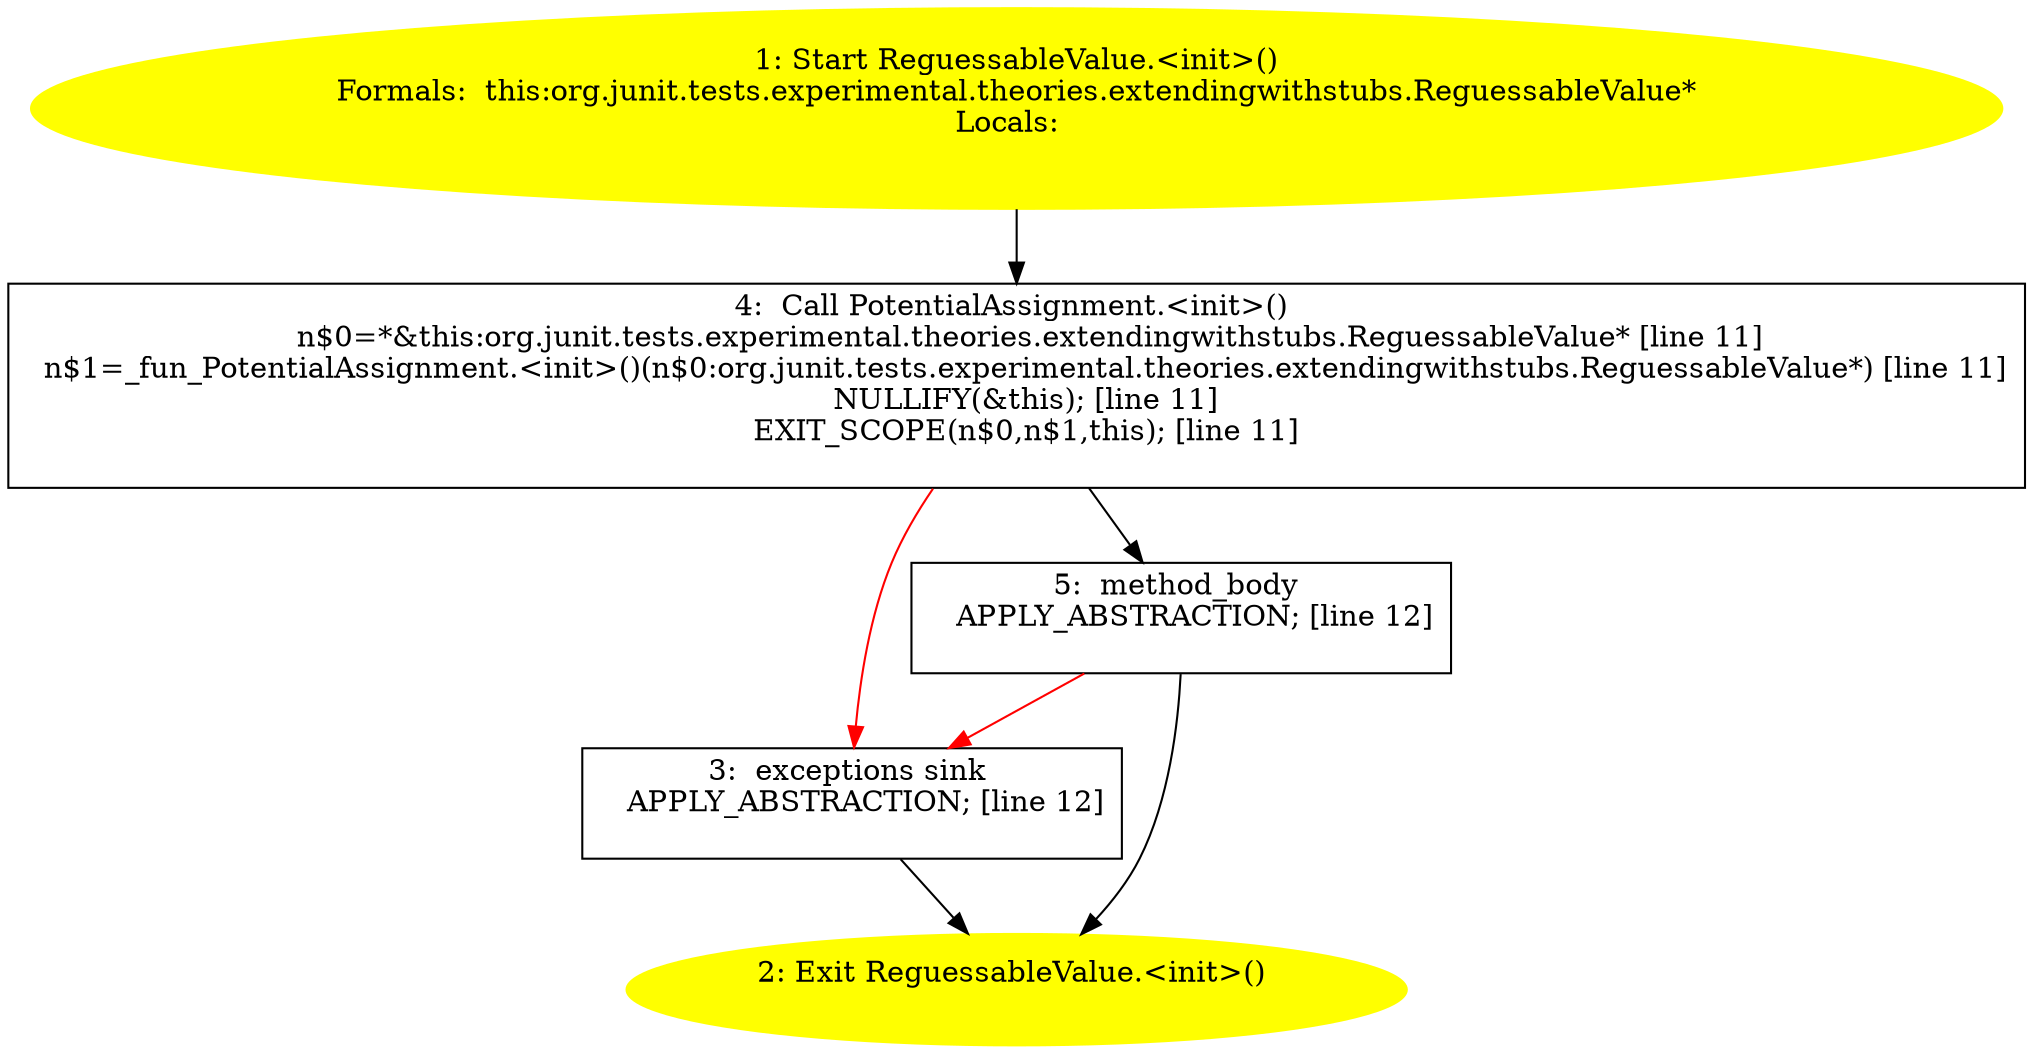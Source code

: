 /* @generated */
digraph cfg {
"org.junit.tests.experimental.theories.extendingwithstubs.ReguessableValue.<init>().7756e741b540b8852de59204ee5948db_1" [label="1: Start ReguessableValue.<init>()\nFormals:  this:org.junit.tests.experimental.theories.extendingwithstubs.ReguessableValue*\nLocals:  \n  " color=yellow style=filled]
	

	 "org.junit.tests.experimental.theories.extendingwithstubs.ReguessableValue.<init>().7756e741b540b8852de59204ee5948db_1" -> "org.junit.tests.experimental.theories.extendingwithstubs.ReguessableValue.<init>().7756e741b540b8852de59204ee5948db_4" ;
"org.junit.tests.experimental.theories.extendingwithstubs.ReguessableValue.<init>().7756e741b540b8852de59204ee5948db_2" [label="2: Exit ReguessableValue.<init>() \n  " color=yellow style=filled]
	

"org.junit.tests.experimental.theories.extendingwithstubs.ReguessableValue.<init>().7756e741b540b8852de59204ee5948db_3" [label="3:  exceptions sink \n   APPLY_ABSTRACTION; [line 12]\n " shape="box"]
	

	 "org.junit.tests.experimental.theories.extendingwithstubs.ReguessableValue.<init>().7756e741b540b8852de59204ee5948db_3" -> "org.junit.tests.experimental.theories.extendingwithstubs.ReguessableValue.<init>().7756e741b540b8852de59204ee5948db_2" ;
"org.junit.tests.experimental.theories.extendingwithstubs.ReguessableValue.<init>().7756e741b540b8852de59204ee5948db_4" [label="4:  Call PotentialAssignment.<init>() \n   n$0=*&this:org.junit.tests.experimental.theories.extendingwithstubs.ReguessableValue* [line 11]\n  n$1=_fun_PotentialAssignment.<init>()(n$0:org.junit.tests.experimental.theories.extendingwithstubs.ReguessableValue*) [line 11]\n  NULLIFY(&this); [line 11]\n  EXIT_SCOPE(n$0,n$1,this); [line 11]\n " shape="box"]
	

	 "org.junit.tests.experimental.theories.extendingwithstubs.ReguessableValue.<init>().7756e741b540b8852de59204ee5948db_4" -> "org.junit.tests.experimental.theories.extendingwithstubs.ReguessableValue.<init>().7756e741b540b8852de59204ee5948db_5" ;
	 "org.junit.tests.experimental.theories.extendingwithstubs.ReguessableValue.<init>().7756e741b540b8852de59204ee5948db_4" -> "org.junit.tests.experimental.theories.extendingwithstubs.ReguessableValue.<init>().7756e741b540b8852de59204ee5948db_3" [color="red" ];
"org.junit.tests.experimental.theories.extendingwithstubs.ReguessableValue.<init>().7756e741b540b8852de59204ee5948db_5" [label="5:  method_body \n   APPLY_ABSTRACTION; [line 12]\n " shape="box"]
	

	 "org.junit.tests.experimental.theories.extendingwithstubs.ReguessableValue.<init>().7756e741b540b8852de59204ee5948db_5" -> "org.junit.tests.experimental.theories.extendingwithstubs.ReguessableValue.<init>().7756e741b540b8852de59204ee5948db_2" ;
	 "org.junit.tests.experimental.theories.extendingwithstubs.ReguessableValue.<init>().7756e741b540b8852de59204ee5948db_5" -> "org.junit.tests.experimental.theories.extendingwithstubs.ReguessableValue.<init>().7756e741b540b8852de59204ee5948db_3" [color="red" ];
}
